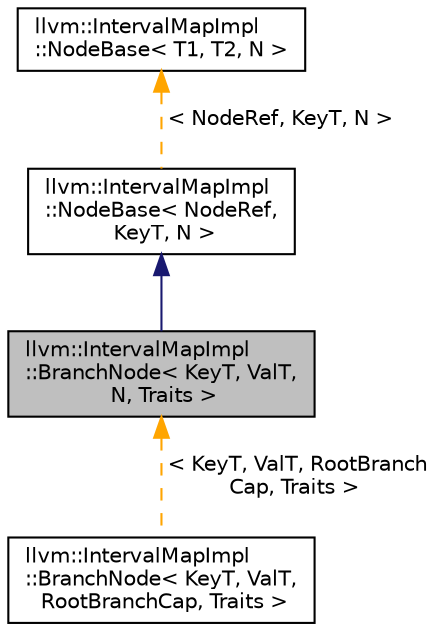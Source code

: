 digraph "llvm::IntervalMapImpl::BranchNode&lt; KeyT, ValT, N, Traits &gt;"
{
 // LATEX_PDF_SIZE
  bgcolor="transparent";
  edge [fontname="Helvetica",fontsize="10",labelfontname="Helvetica",labelfontsize="10"];
  node [fontname="Helvetica",fontsize="10",shape="box"];
  Node1 [label="llvm::IntervalMapImpl\l::BranchNode\< KeyT, ValT,\l N, Traits \>",height=0.2,width=0.4,color="black", fillcolor="grey75", style="filled", fontcolor="black",tooltip=" "];
  Node2 -> Node1 [dir="back",color="midnightblue",fontsize="10",style="solid",fontname="Helvetica"];
  Node2 [label="llvm::IntervalMapImpl\l::NodeBase\< NodeRef,\l KeyT, N \>",height=0.2,width=0.4,color="black",URL="$classllvm_1_1IntervalMapImpl_1_1NodeBase.html",tooltip=" "];
  Node3 -> Node2 [dir="back",color="orange",fontsize="10",style="dashed",label=" \< NodeRef, KeyT, N \>" ,fontname="Helvetica"];
  Node3 [label="llvm::IntervalMapImpl\l::NodeBase\< T1, T2, N \>",height=0.2,width=0.4,color="black",URL="$classllvm_1_1IntervalMapImpl_1_1NodeBase.html",tooltip=" "];
  Node1 -> Node4 [dir="back",color="orange",fontsize="10",style="dashed",label=" \< KeyT, ValT, RootBranch\lCap, Traits \>" ,fontname="Helvetica"];
  Node4 [label="llvm::IntervalMapImpl\l::BranchNode\< KeyT, ValT,\l RootBranchCap, Traits \>",height=0.2,width=0.4,color="black",URL="$classllvm_1_1IntervalMapImpl_1_1BranchNode.html",tooltip=" "];
}
